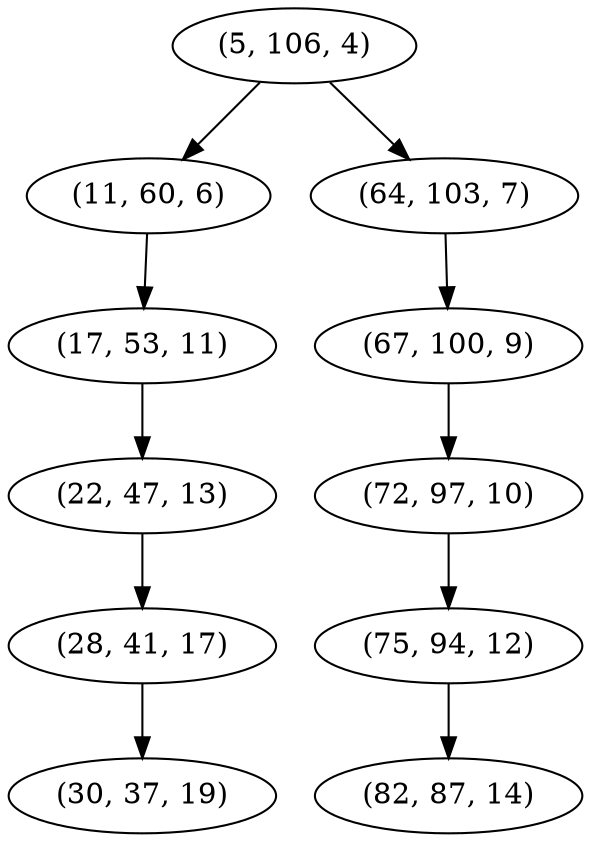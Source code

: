 digraph tree {
    "(5, 106, 4)";
    "(11, 60, 6)";
    "(17, 53, 11)";
    "(22, 47, 13)";
    "(28, 41, 17)";
    "(30, 37, 19)";
    "(64, 103, 7)";
    "(67, 100, 9)";
    "(72, 97, 10)";
    "(75, 94, 12)";
    "(82, 87, 14)";
    "(5, 106, 4)" -> "(11, 60, 6)";
    "(5, 106, 4)" -> "(64, 103, 7)";
    "(11, 60, 6)" -> "(17, 53, 11)";
    "(17, 53, 11)" -> "(22, 47, 13)";
    "(22, 47, 13)" -> "(28, 41, 17)";
    "(28, 41, 17)" -> "(30, 37, 19)";
    "(64, 103, 7)" -> "(67, 100, 9)";
    "(67, 100, 9)" -> "(72, 97, 10)";
    "(72, 97, 10)" -> "(75, 94, 12)";
    "(75, 94, 12)" -> "(82, 87, 14)";
}
